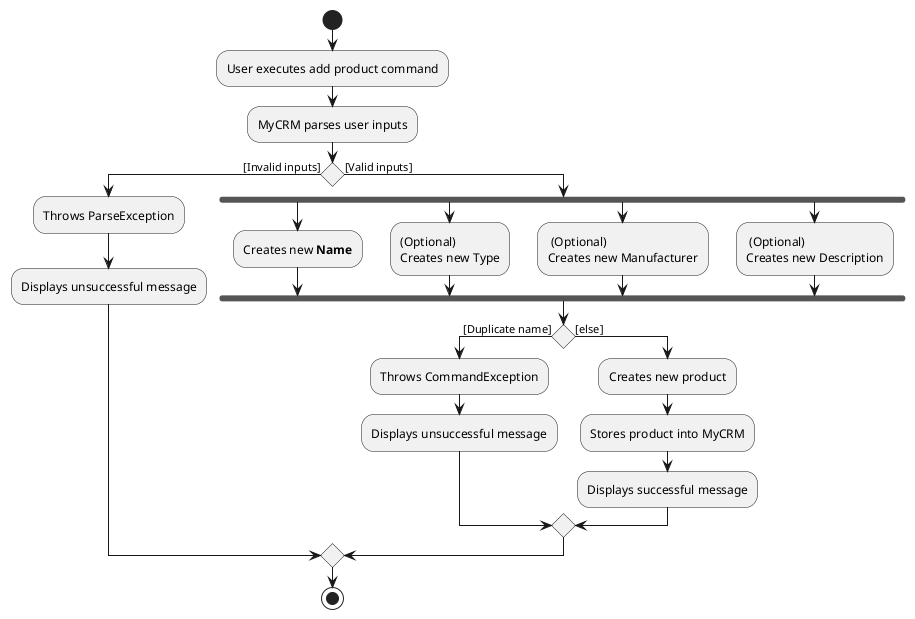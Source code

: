 @startuml
start
:User executes add product command;
:MyCRM parses user inputs;
if () then ([Invalid inputs])
    :Throws ParseException;
    :Displays unsuccessful message;
else ([Valid inputs])
    fork
    :Creates new **Name**;
    fork again
    :(Optional)
    Creates new Type;
    fork again
    : (Optional)
    Creates new Manufacturer;
    fork again
    : (Optional)
    Creates new Description;
    end fork
if () then ([Duplicate name])
    :Throws CommandException;
    :Displays unsuccessful message;
else ([else])
    :Creates new product;
    :Stores product into MyCRM;
    :Displays successful message;
endif
endif
stop

@enduml
